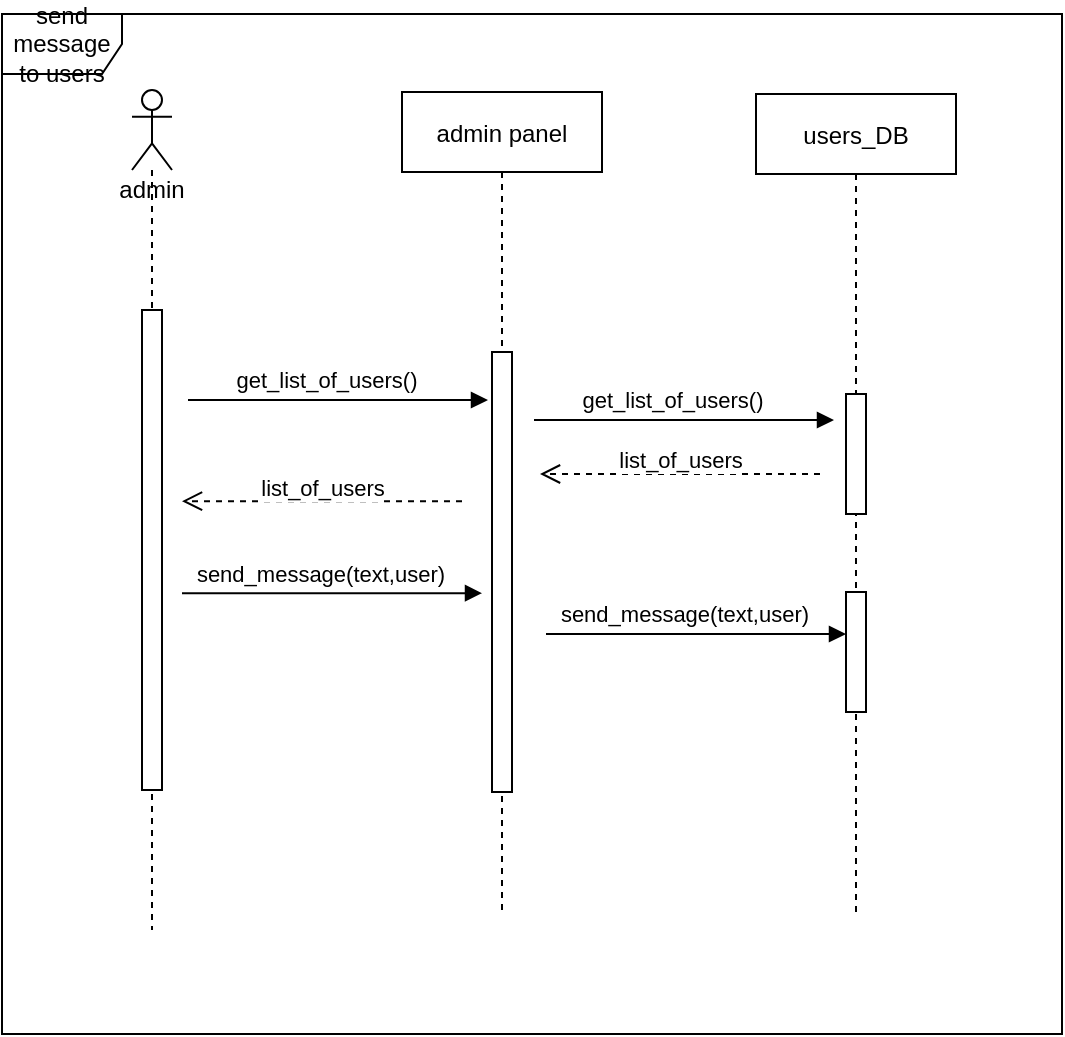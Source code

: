 <mxfile version="20.8.10" type="device"><diagram id="kgpKYQtTHZ0yAKxKKP6v" name="Page-1"><mxGraphModel dx="901" dy="534" grid="1" gridSize="10" guides="1" tooltips="1" connect="1" arrows="1" fold="1" page="1" pageScale="1" pageWidth="850" pageHeight="1100" math="0" shadow="0"><root><mxCell id="0"/><mxCell id="1" parent="0"/><mxCell id="62iLxjVJGYPEeGBwEZaz-22" value="send message to users" style="shape=umlFrame;whiteSpace=wrap;html=1;fillColor=none;gradientColor=none;" parent="1" vertex="1"><mxGeometry x="100" y="40" width="530" height="510" as="geometry"/></mxCell><mxCell id="62iLxjVJGYPEeGBwEZaz-5" value="admin" style="shape=umlLifeline;participant=umlActor;perimeter=lifelinePerimeter;whiteSpace=wrap;html=1;container=1;collapsible=0;recursiveResize=0;verticalAlign=top;spacingTop=36;outlineConnect=0;" parent="1" vertex="1"><mxGeometry x="165" y="78" width="20" height="420" as="geometry"/></mxCell><mxCell id="62iLxjVJGYPEeGBwEZaz-1" value="" style="html=1;points=[];perimeter=orthogonalPerimeter;" parent="62iLxjVJGYPEeGBwEZaz-5" vertex="1"><mxGeometry x="5" y="110" width="10" height="240" as="geometry"/></mxCell><mxCell id="3nuBFxr9cyL0pnOWT2aG-5" value="admin panel" style="shape=umlLifeline;perimeter=lifelinePerimeter;container=1;collapsible=0;recursiveResize=0;rounded=0;shadow=0;strokeWidth=1;" parent="1" vertex="1"><mxGeometry x="300" y="79" width="100" height="411" as="geometry"/></mxCell><mxCell id="3nuBFxr9cyL0pnOWT2aG-6" value="" style="points=[];perimeter=orthogonalPerimeter;rounded=0;shadow=0;strokeWidth=1;" parent="3nuBFxr9cyL0pnOWT2aG-5" vertex="1"><mxGeometry x="45" y="130" width="10" height="220" as="geometry"/></mxCell><mxCell id="62iLxjVJGYPEeGBwEZaz-15" value="users_DB" style="shape=umlLifeline;perimeter=lifelinePerimeter;container=1;collapsible=0;recursiveResize=0;rounded=0;shadow=0;strokeWidth=1;" parent="1" vertex="1"><mxGeometry x="477" y="80" width="100" height="410" as="geometry"/></mxCell><mxCell id="62iLxjVJGYPEeGBwEZaz-16" value="" style="points=[];perimeter=orthogonalPerimeter;rounded=0;shadow=0;strokeWidth=1;" parent="62iLxjVJGYPEeGBwEZaz-15" vertex="1"><mxGeometry x="45" y="150" width="10" height="60" as="geometry"/></mxCell><object label="" sdf="sdf" id="ZNWFDH6_I_0Zf-ZtsdpX-4"><mxCell style="html=1;verticalAlign=bottom;endArrow=block;rounded=0;" edge="1" parent="1"><mxGeometry x="0.033" y="10" width="80" relative="1" as="geometry"><mxPoint x="193.0" y="233" as="sourcePoint"/><mxPoint x="343" y="233" as="targetPoint"/><mxPoint as="offset"/></mxGeometry></mxCell></object><mxCell id="ZNWFDH6_I_0Zf-ZtsdpX-5" value="get_list_of_users()" style="edgeLabel;html=1;align=center;verticalAlign=middle;resizable=0;points=[];" vertex="1" connectable="0" parent="ZNWFDH6_I_0Zf-ZtsdpX-4"><mxGeometry x="-0.416" y="-1" relative="1" as="geometry"><mxPoint x="25" y="-11" as="offset"/></mxGeometry></mxCell><mxCell id="ZNWFDH6_I_0Zf-ZtsdpX-16" value="list_of_users" style="html=1;verticalAlign=bottom;endArrow=open;dashed=1;endSize=8;rounded=0;" edge="1" parent="1"><mxGeometry y="2" relative="1" as="geometry"><mxPoint x="509" y="270.0" as="sourcePoint"/><mxPoint x="369" y="270.0" as="targetPoint"/><mxPoint as="offset"/></mxGeometry></mxCell><mxCell id="ZNWFDH6_I_0Zf-ZtsdpX-47" value="list_of_users" style="html=1;verticalAlign=bottom;endArrow=open;dashed=1;endSize=8;rounded=0;" edge="1" parent="1"><mxGeometry y="2" relative="1" as="geometry"><mxPoint x="330" y="283.57" as="sourcePoint"/><mxPoint x="190" y="283.57" as="targetPoint"/><mxPoint as="offset"/></mxGeometry></mxCell><object label="" sdf="sdf" id="ZNWFDH6_I_0Zf-ZtsdpX-49"><mxCell style="html=1;verticalAlign=bottom;endArrow=block;rounded=0;" edge="1" parent="1"><mxGeometry x="0.033" y="10" width="80" relative="1" as="geometry"><mxPoint x="190" y="329.57" as="sourcePoint"/><mxPoint x="340" y="329.57" as="targetPoint"/><mxPoint as="offset"/></mxGeometry></mxCell></object><mxCell id="ZNWFDH6_I_0Zf-ZtsdpX-50" value="send_message(text,user)" style="edgeLabel;html=1;align=center;verticalAlign=middle;resizable=0;points=[];" vertex="1" connectable="0" parent="ZNWFDH6_I_0Zf-ZtsdpX-49"><mxGeometry x="-0.416" y="-1" relative="1" as="geometry"><mxPoint x="25" y="-11" as="offset"/></mxGeometry></mxCell><object label="" sdf="sdf" id="ZNWFDH6_I_0Zf-ZtsdpX-52"><mxCell style="html=1;verticalAlign=bottom;endArrow=block;rounded=0;" edge="1" parent="1"><mxGeometry x="0.033" y="10" width="80" relative="1" as="geometry"><mxPoint x="366" y="243" as="sourcePoint"/><mxPoint x="516" y="243" as="targetPoint"/><mxPoint as="offset"/></mxGeometry></mxCell></object><mxCell id="ZNWFDH6_I_0Zf-ZtsdpX-53" value="get_list_of_users()" style="edgeLabel;html=1;align=center;verticalAlign=middle;resizable=0;points=[];" vertex="1" connectable="0" parent="ZNWFDH6_I_0Zf-ZtsdpX-52"><mxGeometry x="-0.416" y="-1" relative="1" as="geometry"><mxPoint x="25" y="-11" as="offset"/></mxGeometry></mxCell><mxCell id="ZNWFDH6_I_0Zf-ZtsdpX-54" value="" style="points=[];perimeter=orthogonalPerimeter;rounded=0;shadow=0;strokeWidth=1;" vertex="1" parent="1"><mxGeometry x="522" y="329" width="10" height="60" as="geometry"/></mxCell><object label="" sdf="sdf" id="ZNWFDH6_I_0Zf-ZtsdpX-55"><mxCell style="html=1;verticalAlign=bottom;endArrow=block;rounded=0;" edge="1" parent="1"><mxGeometry x="0.033" y="10" width="80" relative="1" as="geometry"><mxPoint x="372" y="350.0" as="sourcePoint"/><mxPoint x="522" y="350.0" as="targetPoint"/><mxPoint as="offset"/></mxGeometry></mxCell></object><mxCell id="ZNWFDH6_I_0Zf-ZtsdpX-56" value="send_message(text,user)" style="edgeLabel;html=1;align=center;verticalAlign=middle;resizable=0;points=[];" vertex="1" connectable="0" parent="ZNWFDH6_I_0Zf-ZtsdpX-55"><mxGeometry x="-0.416" y="-1" relative="1" as="geometry"><mxPoint x="25" y="-11" as="offset"/></mxGeometry></mxCell></root></mxGraphModel></diagram></mxfile>